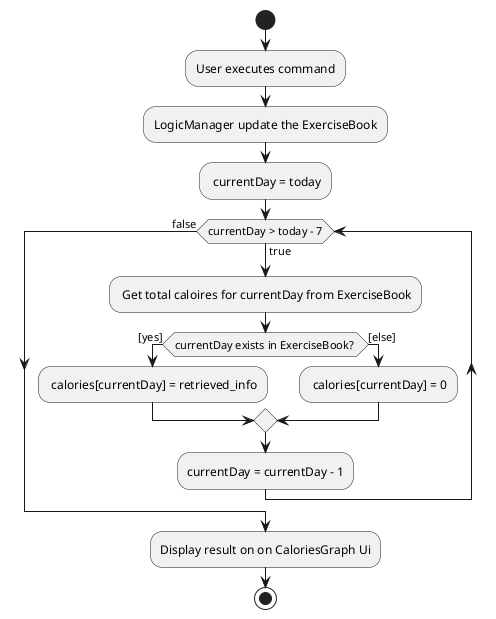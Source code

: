@startuml
start
:User executes command;
:LogicManager update the ExerciseBook;
: currentDay = today;

while (currentDay > today - 7) is (true)
    : Get total caloires for currentDay from ExerciseBook;
    if (currentDay exists in ExerciseBook? ) then ([yes])
    : calories[currentDay] = retrieved_info;
    else ([else])
    : calories[currentDay] = 0;
    endif
    :currentDay = currentDay - 1;
endwhile (false)

:Display result on on CaloriesGraph Ui;
stop
@enduml
